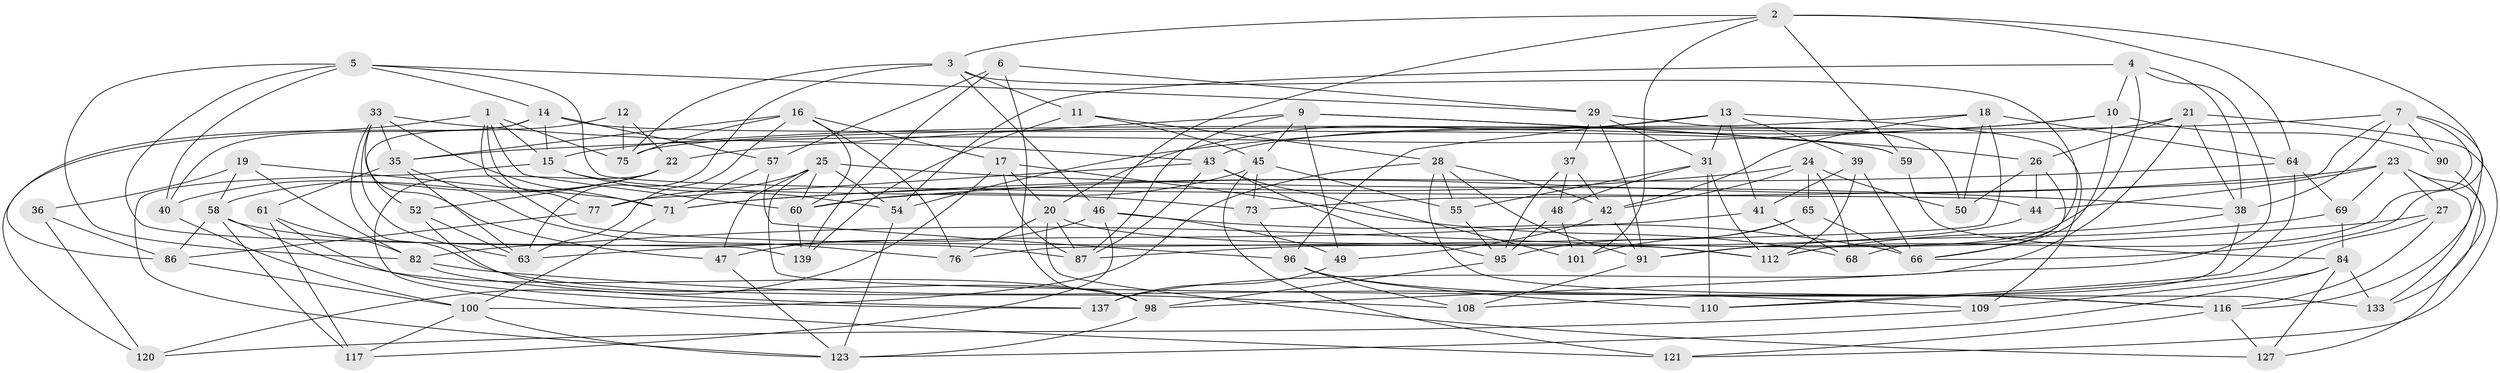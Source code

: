 // Generated by graph-tools (version 1.1) at 2025/24/03/03/25 07:24:26]
// undirected, 89 vertices, 222 edges
graph export_dot {
graph [start="1"]
  node [color=gray90,style=filled];
  1 [super="+129"];
  2 [super="+115"];
  3 [super="+8"];
  4 [super="+113"];
  5 [super="+74"];
  6;
  7 [super="+34"];
  9 [super="+92"];
  10 [super="+51"];
  11;
  12;
  13 [super="+104"];
  14 [super="+85"];
  15 [super="+114"];
  16 [super="+72"];
  17 [super="+134"];
  18 [super="+30"];
  19;
  20 [super="+107"];
  21 [super="+122"];
  22 [super="+94"];
  23 [super="+99"];
  24 [super="+83"];
  25 [super="+32"];
  26 [super="+79"];
  27;
  28 [super="+81"];
  29 [super="+53"];
  31 [super="+131"];
  33 [super="+70"];
  35 [super="+56"];
  36;
  37;
  38 [super="+62"];
  39;
  40;
  41;
  42 [super="+124"];
  43 [super="+80"];
  44;
  45 [super="+103"];
  46 [super="+132"];
  47;
  48;
  49;
  50;
  52;
  54 [super="+128"];
  55;
  57;
  58 [super="+67"];
  59;
  60 [super="+93"];
  61;
  63 [super="+111"];
  64 [super="+97"];
  65;
  66 [super="+102"];
  68 [super="+89"];
  69;
  71 [super="+78"];
  73;
  75 [super="+125"];
  76;
  77;
  82 [super="+119"];
  84 [super="+88"];
  86 [super="+136"];
  87 [super="+105"];
  90;
  91 [super="+118"];
  95 [super="+126"];
  96 [super="+140"];
  98 [super="+106"];
  100 [super="+138"];
  101;
  108;
  109;
  110;
  112 [super="+141"];
  116 [super="+135"];
  117;
  120;
  121;
  123 [super="+130"];
  127;
  133;
  137;
  139;
  1 -- 75;
  1 -- 77;
  1 -- 112;
  1 -- 86;
  1 -- 15;
  1 -- 60;
  2 -- 66;
  2 -- 46;
  2 -- 3;
  2 -- 64;
  2 -- 59;
  2 -- 101;
  3 -- 11;
  3 -- 68;
  3 -- 46;
  3 -- 63;
  3 -- 75;
  4 -- 137;
  4 -- 91;
  4 -- 10;
  4 -- 38;
  4 -- 54 [weight=2];
  5 -- 139;
  5 -- 82;
  5 -- 29;
  5 -- 40;
  5 -- 44;
  5 -- 14;
  6 -- 57;
  6 -- 139;
  6 -- 29;
  6 -- 98;
  7 -- 116;
  7 -- 73;
  7 -- 90;
  7 -- 38;
  7 -- 15;
  7 -- 112;
  9 -- 49;
  9 -- 59;
  9 -- 87;
  9 -- 22;
  9 -- 45;
  9 -- 26;
  10 -- 35;
  10 -- 90 [weight=2];
  10 -- 66;
  10 -- 54;
  11 -- 139;
  11 -- 28;
  11 -- 45;
  12 -- 120;
  12 -- 75 [weight=2];
  12 -- 22;
  13 -- 39;
  13 -- 109;
  13 -- 96;
  13 -- 41;
  13 -- 20;
  13 -- 31;
  14 -- 57;
  14 -- 59;
  14 -- 40;
  14 -- 52;
  14 -- 15;
  15 -- 54;
  15 -- 73;
  15 -- 123;
  16 -- 60;
  16 -- 17;
  16 -- 75;
  16 -- 76;
  16 -- 63;
  16 -- 35;
  17 -- 68 [weight=2];
  17 -- 20;
  17 -- 120;
  17 -- 87;
  18 -- 76;
  18 -- 75;
  18 -- 64 [weight=2];
  18 -- 50;
  18 -- 42;
  19 -- 58;
  19 -- 82;
  19 -- 36;
  19 -- 71;
  20 -- 76;
  20 -- 127;
  20 -- 87;
  20 -- 112;
  21 -- 43;
  21 -- 98;
  21 -- 121;
  21 -- 26 [weight=2];
  21 -- 38;
  22 -- 121;
  22 -- 40;
  22 -- 58;
  22 -- 52;
  23 -- 60;
  23 -- 127;
  23 -- 69;
  23 -- 27;
  23 -- 44;
  23 -- 133;
  24 -- 71;
  24 -- 42;
  24 -- 65;
  24 -- 50;
  24 -- 68 [weight=2];
  25 -- 47;
  25 -- 77;
  25 -- 54;
  25 -- 60;
  25 -- 133;
  25 -- 38;
  26 -- 66;
  26 -- 44;
  26 -- 50;
  27 -- 110;
  27 -- 82;
  27 -- 116;
  28 -- 55;
  28 -- 91;
  28 -- 100;
  28 -- 42;
  28 -- 116;
  29 -- 31;
  29 -- 50;
  29 -- 91;
  29 -- 37;
  31 -- 48;
  31 -- 110;
  31 -- 112;
  31 -- 55;
  33 -- 108;
  33 -- 63;
  33 -- 71;
  33 -- 43;
  33 -- 47;
  33 -- 35;
  35 -- 76;
  35 -- 61;
  35 -- 63;
  36 -- 86 [weight=2];
  36 -- 120;
  37 -- 42;
  37 -- 48;
  37 -- 95;
  38 -- 108;
  38 -- 112;
  39 -- 66;
  39 -- 112;
  39 -- 41;
  40 -- 100;
  41 -- 63;
  41 -- 68;
  42 -- 49;
  42 -- 91;
  43 -- 101;
  43 -- 77;
  43 -- 87;
  43 -- 95;
  44 -- 87;
  45 -- 121;
  45 -- 55;
  45 -- 73;
  45 -- 60;
  46 -- 47;
  46 -- 49;
  46 -- 117;
  46 -- 66;
  47 -- 123;
  48 -- 101;
  48 -- 95;
  49 -- 137;
  52 -- 98;
  52 -- 63;
  54 -- 123;
  55 -- 95;
  57 -- 96;
  57 -- 71;
  58 -- 117;
  58 -- 86;
  58 -- 98;
  58 -- 87;
  59 -- 84;
  60 -- 139;
  61 -- 137;
  61 -- 117;
  61 -- 82;
  64 -- 110;
  64 -- 71;
  64 -- 69;
  65 -- 101;
  65 -- 95;
  65 -- 66;
  69 -- 91;
  69 -- 84;
  71 -- 100;
  73 -- 96;
  77 -- 86;
  82 -- 137;
  82 -- 109;
  84 -- 133;
  84 -- 127;
  84 -- 123;
  84 -- 109;
  86 -- 100;
  90 -- 133;
  91 -- 108;
  95 -- 98;
  96 -- 108;
  96 -- 116;
  96 -- 110;
  98 -- 123;
  100 -- 123;
  100 -- 117;
  109 -- 120;
  116 -- 121;
  116 -- 127;
}
